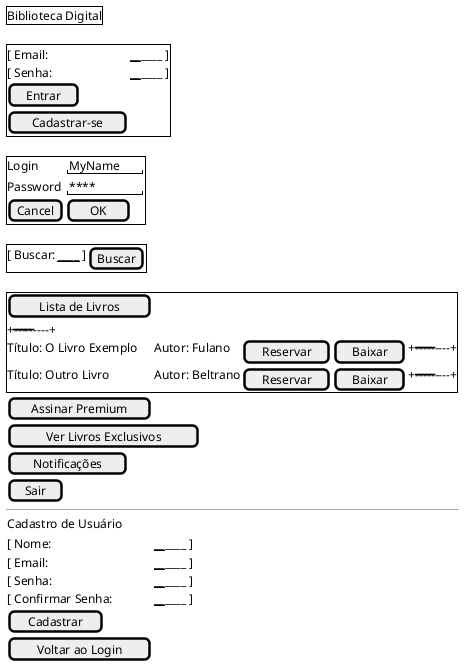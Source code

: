 @startuml
salt
{
  {+
    Biblioteca Digital
  }
  .
  {+
    [ Email:         |______________ ]
    [ Senha:         |______________ ]
    [ Entrar ]
    [ Cadastrar-se ]
  }
  .
  {+
  Login    | "MyName   "
  Password | "****     "
  [Cancel] | [  OK   ]
}
.
  {+
    [ Buscar: |____________________ ] | [Buscar]
  }
  .
  {+
    [ Lista de Livros ]
    +-----------------------------+
    | Título: O Livro Exemplo     |
    | Autor: Fulano               |
    | [ Reservar ]| [ Baixar ]     |
    +-----------------------------+
    | Título: Outro Livro         |
    | Autor: Beltrano             |
    | [ Reservar ] | [ Baixar ]     |
    +-----------------------------+
  }
  {
    [ Assinar Premium ]
    [ Ver Livros Exclusivos ]
    [ Notificações ]
    [ Sair ]
  }
  --
  {
    Cadastro de Usuário
  }
  {
    [ Nome:           |______________ ]
    [ Email:          |______________ ]
    [ Senha:          |______________ ]
    [ Confirmar Senha:|______________ ]
    [ Cadastrar ]
    [ Voltar ao Login ]
  }
}
@enduml